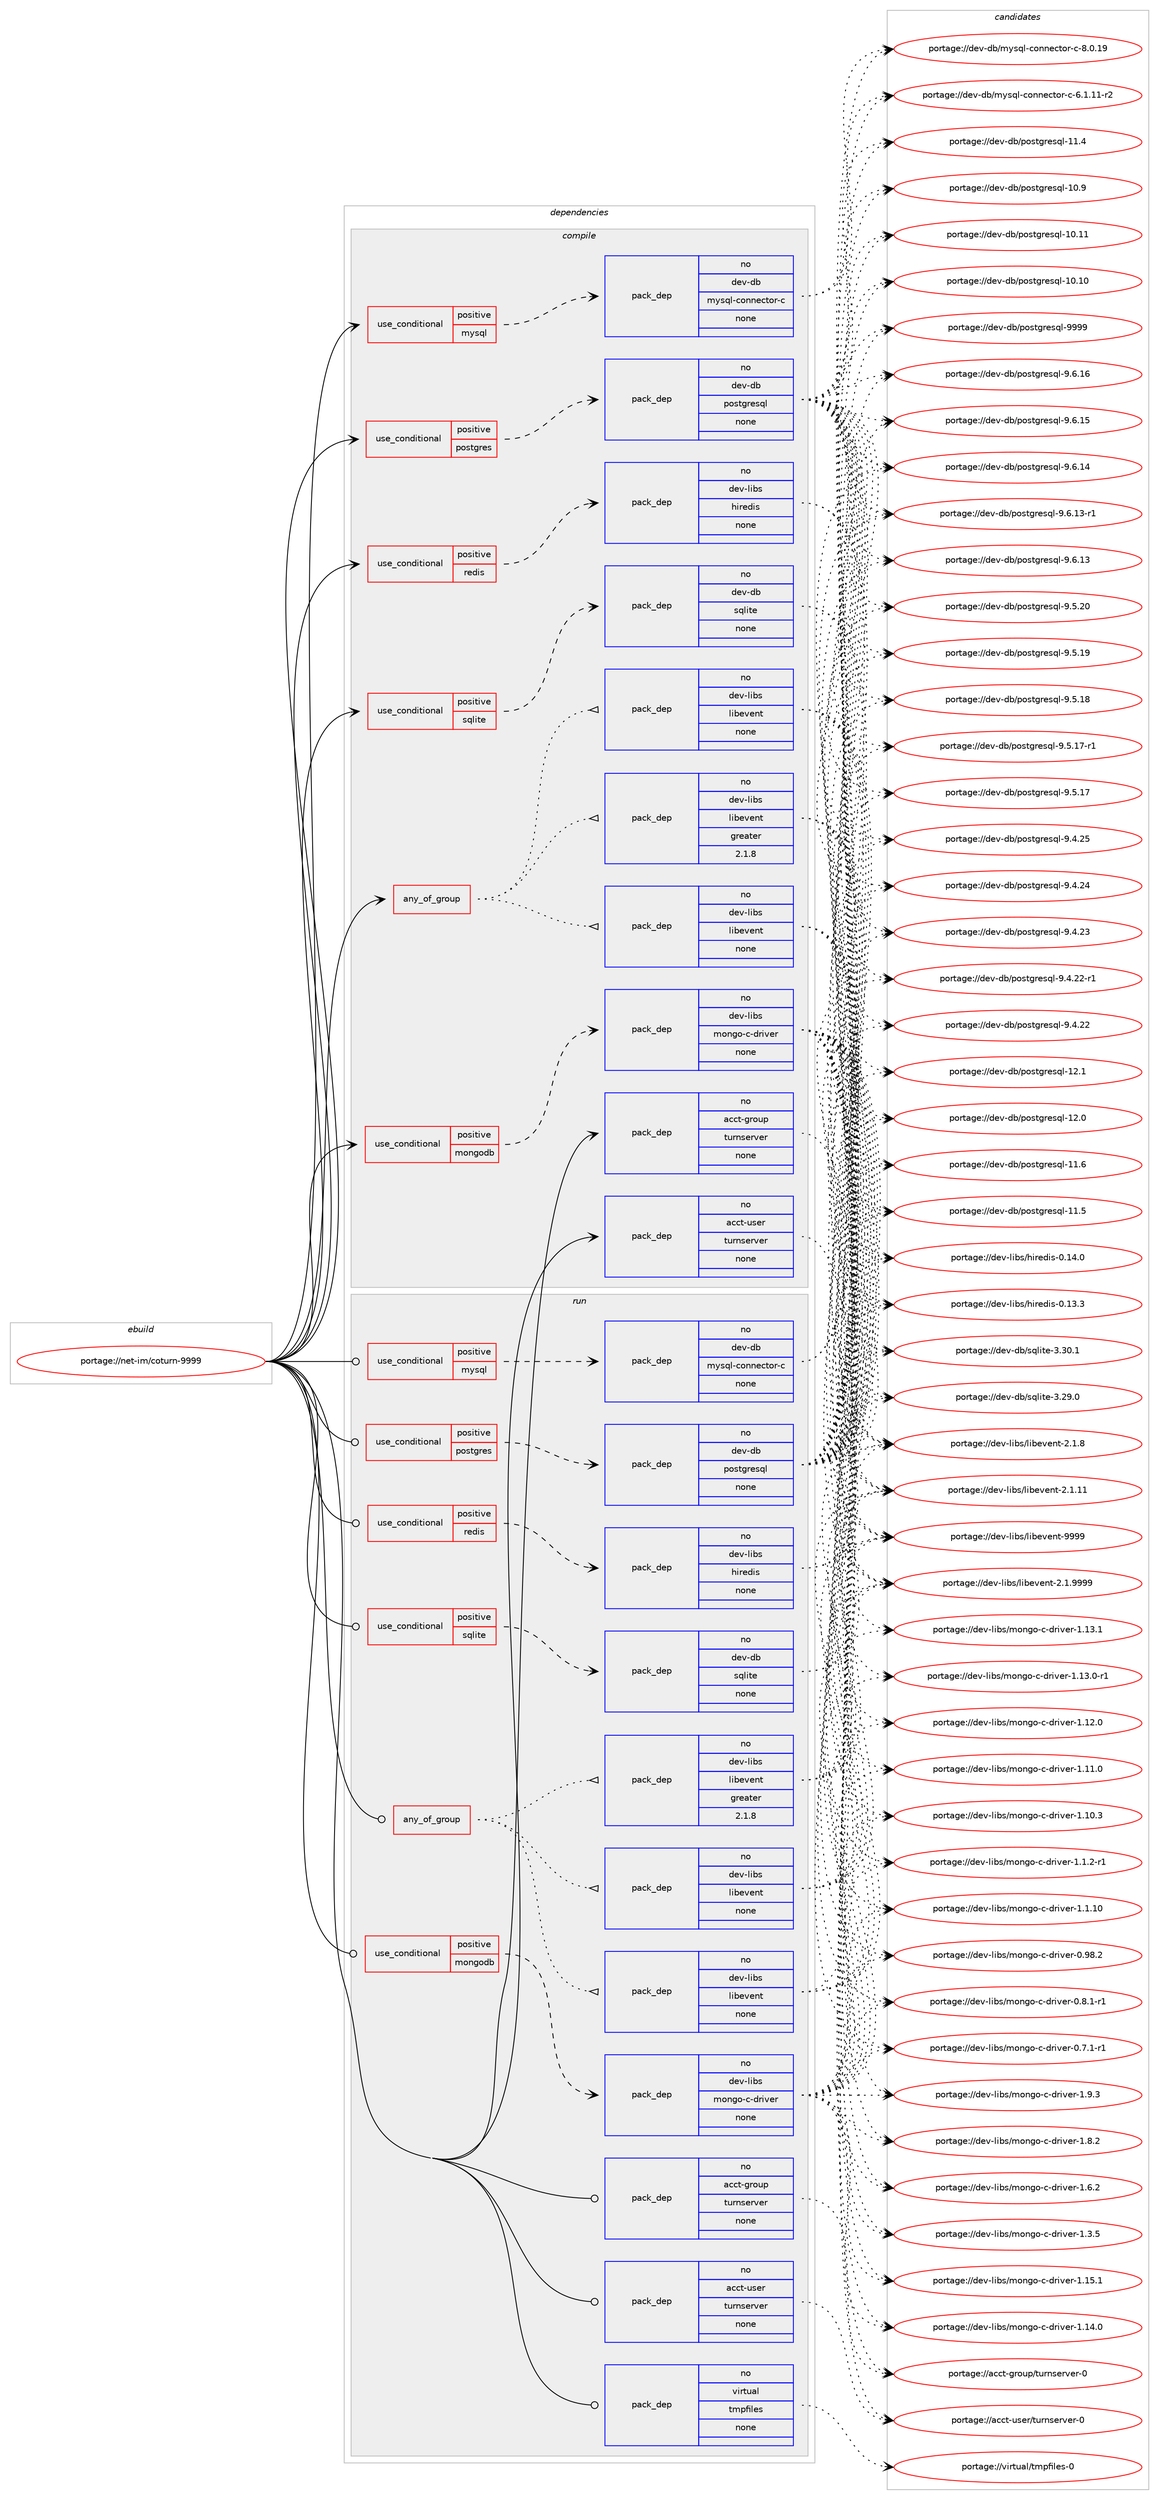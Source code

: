 digraph prolog {

# *************
# Graph options
# *************

newrank=true;
concentrate=true;
compound=true;
graph [rankdir=LR,fontname=Helvetica,fontsize=10,ranksep=1.5];#, ranksep=2.5, nodesep=0.2];
edge  [arrowhead=vee];
node  [fontname=Helvetica,fontsize=10];

# **********
# The ebuild
# **********

subgraph cluster_leftcol {
color=gray;
rank=same;
label=<<i>ebuild</i>>;
id [label="portage://net-im/coturn-9999", color=red, width=4, href="../net-im/coturn-9999.svg"];
}

# ****************
# The dependencies
# ****************

subgraph cluster_midcol {
color=gray;
label=<<i>dependencies</i>>;
subgraph cluster_compile {
fillcolor="#eeeeee";
style=filled;
label=<<i>compile</i>>;
subgraph any2203 {
dependency141424 [label=<<TABLE BORDER="0" CELLBORDER="1" CELLSPACING="0" CELLPADDING="4"><TR><TD CELLPADDING="10">any_of_group</TD></TR></TABLE>>, shape=none, color=red];subgraph pack108374 {
dependency141425 [label=<<TABLE BORDER="0" CELLBORDER="1" CELLSPACING="0" CELLPADDING="4" WIDTH="220"><TR><TD ROWSPAN="6" CELLPADDING="30">pack_dep</TD></TR><TR><TD WIDTH="110">no</TD></TR><TR><TD>dev-libs</TD></TR><TR><TD>libevent</TD></TR><TR><TD>none</TD></TR><TR><TD></TD></TR></TABLE>>, shape=none, color=blue];
}
dependency141424:e -> dependency141425:w [weight=20,style="dotted",arrowhead="oinv"];
subgraph pack108375 {
dependency141426 [label=<<TABLE BORDER="0" CELLBORDER="1" CELLSPACING="0" CELLPADDING="4" WIDTH="220"><TR><TD ROWSPAN="6" CELLPADDING="30">pack_dep</TD></TR><TR><TD WIDTH="110">no</TD></TR><TR><TD>dev-libs</TD></TR><TR><TD>libevent</TD></TR><TR><TD>none</TD></TR><TR><TD></TD></TR></TABLE>>, shape=none, color=blue];
}
dependency141424:e -> dependency141426:w [weight=20,style="dotted",arrowhead="oinv"];
subgraph pack108376 {
dependency141427 [label=<<TABLE BORDER="0" CELLBORDER="1" CELLSPACING="0" CELLPADDING="4" WIDTH="220"><TR><TD ROWSPAN="6" CELLPADDING="30">pack_dep</TD></TR><TR><TD WIDTH="110">no</TD></TR><TR><TD>dev-libs</TD></TR><TR><TD>libevent</TD></TR><TR><TD>greater</TD></TR><TR><TD>2.1.8</TD></TR></TABLE>>, shape=none, color=blue];
}
dependency141424:e -> dependency141427:w [weight=20,style="dotted",arrowhead="oinv"];
}
id:e -> dependency141424:w [weight=20,style="solid",arrowhead="vee"];
subgraph cond30695 {
dependency141428 [label=<<TABLE BORDER="0" CELLBORDER="1" CELLSPACING="0" CELLPADDING="4"><TR><TD ROWSPAN="3" CELLPADDING="10">use_conditional</TD></TR><TR><TD>positive</TD></TR><TR><TD>mongodb</TD></TR></TABLE>>, shape=none, color=red];
subgraph pack108377 {
dependency141429 [label=<<TABLE BORDER="0" CELLBORDER="1" CELLSPACING="0" CELLPADDING="4" WIDTH="220"><TR><TD ROWSPAN="6" CELLPADDING="30">pack_dep</TD></TR><TR><TD WIDTH="110">no</TD></TR><TR><TD>dev-libs</TD></TR><TR><TD>mongo-c-driver</TD></TR><TR><TD>none</TD></TR><TR><TD></TD></TR></TABLE>>, shape=none, color=blue];
}
dependency141428:e -> dependency141429:w [weight=20,style="dashed",arrowhead="vee"];
}
id:e -> dependency141428:w [weight=20,style="solid",arrowhead="vee"];
subgraph cond30696 {
dependency141430 [label=<<TABLE BORDER="0" CELLBORDER="1" CELLSPACING="0" CELLPADDING="4"><TR><TD ROWSPAN="3" CELLPADDING="10">use_conditional</TD></TR><TR><TD>positive</TD></TR><TR><TD>mysql</TD></TR></TABLE>>, shape=none, color=red];
subgraph pack108378 {
dependency141431 [label=<<TABLE BORDER="0" CELLBORDER="1" CELLSPACING="0" CELLPADDING="4" WIDTH="220"><TR><TD ROWSPAN="6" CELLPADDING="30">pack_dep</TD></TR><TR><TD WIDTH="110">no</TD></TR><TR><TD>dev-db</TD></TR><TR><TD>mysql-connector-c</TD></TR><TR><TD>none</TD></TR><TR><TD></TD></TR></TABLE>>, shape=none, color=blue];
}
dependency141430:e -> dependency141431:w [weight=20,style="dashed",arrowhead="vee"];
}
id:e -> dependency141430:w [weight=20,style="solid",arrowhead="vee"];
subgraph cond30697 {
dependency141432 [label=<<TABLE BORDER="0" CELLBORDER="1" CELLSPACING="0" CELLPADDING="4"><TR><TD ROWSPAN="3" CELLPADDING="10">use_conditional</TD></TR><TR><TD>positive</TD></TR><TR><TD>postgres</TD></TR></TABLE>>, shape=none, color=red];
subgraph pack108379 {
dependency141433 [label=<<TABLE BORDER="0" CELLBORDER="1" CELLSPACING="0" CELLPADDING="4" WIDTH="220"><TR><TD ROWSPAN="6" CELLPADDING="30">pack_dep</TD></TR><TR><TD WIDTH="110">no</TD></TR><TR><TD>dev-db</TD></TR><TR><TD>postgresql</TD></TR><TR><TD>none</TD></TR><TR><TD></TD></TR></TABLE>>, shape=none, color=blue];
}
dependency141432:e -> dependency141433:w [weight=20,style="dashed",arrowhead="vee"];
}
id:e -> dependency141432:w [weight=20,style="solid",arrowhead="vee"];
subgraph cond30698 {
dependency141434 [label=<<TABLE BORDER="0" CELLBORDER="1" CELLSPACING="0" CELLPADDING="4"><TR><TD ROWSPAN="3" CELLPADDING="10">use_conditional</TD></TR><TR><TD>positive</TD></TR><TR><TD>redis</TD></TR></TABLE>>, shape=none, color=red];
subgraph pack108380 {
dependency141435 [label=<<TABLE BORDER="0" CELLBORDER="1" CELLSPACING="0" CELLPADDING="4" WIDTH="220"><TR><TD ROWSPAN="6" CELLPADDING="30">pack_dep</TD></TR><TR><TD WIDTH="110">no</TD></TR><TR><TD>dev-libs</TD></TR><TR><TD>hiredis</TD></TR><TR><TD>none</TD></TR><TR><TD></TD></TR></TABLE>>, shape=none, color=blue];
}
dependency141434:e -> dependency141435:w [weight=20,style="dashed",arrowhead="vee"];
}
id:e -> dependency141434:w [weight=20,style="solid",arrowhead="vee"];
subgraph cond30699 {
dependency141436 [label=<<TABLE BORDER="0" CELLBORDER="1" CELLSPACING="0" CELLPADDING="4"><TR><TD ROWSPAN="3" CELLPADDING="10">use_conditional</TD></TR><TR><TD>positive</TD></TR><TR><TD>sqlite</TD></TR></TABLE>>, shape=none, color=red];
subgraph pack108381 {
dependency141437 [label=<<TABLE BORDER="0" CELLBORDER="1" CELLSPACING="0" CELLPADDING="4" WIDTH="220"><TR><TD ROWSPAN="6" CELLPADDING="30">pack_dep</TD></TR><TR><TD WIDTH="110">no</TD></TR><TR><TD>dev-db</TD></TR><TR><TD>sqlite</TD></TR><TR><TD>none</TD></TR><TR><TD></TD></TR></TABLE>>, shape=none, color=blue];
}
dependency141436:e -> dependency141437:w [weight=20,style="dashed",arrowhead="vee"];
}
id:e -> dependency141436:w [weight=20,style="solid",arrowhead="vee"];
subgraph pack108382 {
dependency141438 [label=<<TABLE BORDER="0" CELLBORDER="1" CELLSPACING="0" CELLPADDING="4" WIDTH="220"><TR><TD ROWSPAN="6" CELLPADDING="30">pack_dep</TD></TR><TR><TD WIDTH="110">no</TD></TR><TR><TD>acct-group</TD></TR><TR><TD>turnserver</TD></TR><TR><TD>none</TD></TR><TR><TD></TD></TR></TABLE>>, shape=none, color=blue];
}
id:e -> dependency141438:w [weight=20,style="solid",arrowhead="vee"];
subgraph pack108383 {
dependency141439 [label=<<TABLE BORDER="0" CELLBORDER="1" CELLSPACING="0" CELLPADDING="4" WIDTH="220"><TR><TD ROWSPAN="6" CELLPADDING="30">pack_dep</TD></TR><TR><TD WIDTH="110">no</TD></TR><TR><TD>acct-user</TD></TR><TR><TD>turnserver</TD></TR><TR><TD>none</TD></TR><TR><TD></TD></TR></TABLE>>, shape=none, color=blue];
}
id:e -> dependency141439:w [weight=20,style="solid",arrowhead="vee"];
}
subgraph cluster_compileandrun {
fillcolor="#eeeeee";
style=filled;
label=<<i>compile and run</i>>;
}
subgraph cluster_run {
fillcolor="#eeeeee";
style=filled;
label=<<i>run</i>>;
subgraph any2204 {
dependency141440 [label=<<TABLE BORDER="0" CELLBORDER="1" CELLSPACING="0" CELLPADDING="4"><TR><TD CELLPADDING="10">any_of_group</TD></TR></TABLE>>, shape=none, color=red];subgraph pack108384 {
dependency141441 [label=<<TABLE BORDER="0" CELLBORDER="1" CELLSPACING="0" CELLPADDING="4" WIDTH="220"><TR><TD ROWSPAN="6" CELLPADDING="30">pack_dep</TD></TR><TR><TD WIDTH="110">no</TD></TR><TR><TD>dev-libs</TD></TR><TR><TD>libevent</TD></TR><TR><TD>none</TD></TR><TR><TD></TD></TR></TABLE>>, shape=none, color=blue];
}
dependency141440:e -> dependency141441:w [weight=20,style="dotted",arrowhead="oinv"];
subgraph pack108385 {
dependency141442 [label=<<TABLE BORDER="0" CELLBORDER="1" CELLSPACING="0" CELLPADDING="4" WIDTH="220"><TR><TD ROWSPAN="6" CELLPADDING="30">pack_dep</TD></TR><TR><TD WIDTH="110">no</TD></TR><TR><TD>dev-libs</TD></TR><TR><TD>libevent</TD></TR><TR><TD>none</TD></TR><TR><TD></TD></TR></TABLE>>, shape=none, color=blue];
}
dependency141440:e -> dependency141442:w [weight=20,style="dotted",arrowhead="oinv"];
subgraph pack108386 {
dependency141443 [label=<<TABLE BORDER="0" CELLBORDER="1" CELLSPACING="0" CELLPADDING="4" WIDTH="220"><TR><TD ROWSPAN="6" CELLPADDING="30">pack_dep</TD></TR><TR><TD WIDTH="110">no</TD></TR><TR><TD>dev-libs</TD></TR><TR><TD>libevent</TD></TR><TR><TD>greater</TD></TR><TR><TD>2.1.8</TD></TR></TABLE>>, shape=none, color=blue];
}
dependency141440:e -> dependency141443:w [weight=20,style="dotted",arrowhead="oinv"];
}
id:e -> dependency141440:w [weight=20,style="solid",arrowhead="odot"];
subgraph cond30700 {
dependency141444 [label=<<TABLE BORDER="0" CELLBORDER="1" CELLSPACING="0" CELLPADDING="4"><TR><TD ROWSPAN="3" CELLPADDING="10">use_conditional</TD></TR><TR><TD>positive</TD></TR><TR><TD>mongodb</TD></TR></TABLE>>, shape=none, color=red];
subgraph pack108387 {
dependency141445 [label=<<TABLE BORDER="0" CELLBORDER="1" CELLSPACING="0" CELLPADDING="4" WIDTH="220"><TR><TD ROWSPAN="6" CELLPADDING="30">pack_dep</TD></TR><TR><TD WIDTH="110">no</TD></TR><TR><TD>dev-libs</TD></TR><TR><TD>mongo-c-driver</TD></TR><TR><TD>none</TD></TR><TR><TD></TD></TR></TABLE>>, shape=none, color=blue];
}
dependency141444:e -> dependency141445:w [weight=20,style="dashed",arrowhead="vee"];
}
id:e -> dependency141444:w [weight=20,style="solid",arrowhead="odot"];
subgraph cond30701 {
dependency141446 [label=<<TABLE BORDER="0" CELLBORDER="1" CELLSPACING="0" CELLPADDING="4"><TR><TD ROWSPAN="3" CELLPADDING="10">use_conditional</TD></TR><TR><TD>positive</TD></TR><TR><TD>mysql</TD></TR></TABLE>>, shape=none, color=red];
subgraph pack108388 {
dependency141447 [label=<<TABLE BORDER="0" CELLBORDER="1" CELLSPACING="0" CELLPADDING="4" WIDTH="220"><TR><TD ROWSPAN="6" CELLPADDING="30">pack_dep</TD></TR><TR><TD WIDTH="110">no</TD></TR><TR><TD>dev-db</TD></TR><TR><TD>mysql-connector-c</TD></TR><TR><TD>none</TD></TR><TR><TD></TD></TR></TABLE>>, shape=none, color=blue];
}
dependency141446:e -> dependency141447:w [weight=20,style="dashed",arrowhead="vee"];
}
id:e -> dependency141446:w [weight=20,style="solid",arrowhead="odot"];
subgraph cond30702 {
dependency141448 [label=<<TABLE BORDER="0" CELLBORDER="1" CELLSPACING="0" CELLPADDING="4"><TR><TD ROWSPAN="3" CELLPADDING="10">use_conditional</TD></TR><TR><TD>positive</TD></TR><TR><TD>postgres</TD></TR></TABLE>>, shape=none, color=red];
subgraph pack108389 {
dependency141449 [label=<<TABLE BORDER="0" CELLBORDER="1" CELLSPACING="0" CELLPADDING="4" WIDTH="220"><TR><TD ROWSPAN="6" CELLPADDING="30">pack_dep</TD></TR><TR><TD WIDTH="110">no</TD></TR><TR><TD>dev-db</TD></TR><TR><TD>postgresql</TD></TR><TR><TD>none</TD></TR><TR><TD></TD></TR></TABLE>>, shape=none, color=blue];
}
dependency141448:e -> dependency141449:w [weight=20,style="dashed",arrowhead="vee"];
}
id:e -> dependency141448:w [weight=20,style="solid",arrowhead="odot"];
subgraph cond30703 {
dependency141450 [label=<<TABLE BORDER="0" CELLBORDER="1" CELLSPACING="0" CELLPADDING="4"><TR><TD ROWSPAN="3" CELLPADDING="10">use_conditional</TD></TR><TR><TD>positive</TD></TR><TR><TD>redis</TD></TR></TABLE>>, shape=none, color=red];
subgraph pack108390 {
dependency141451 [label=<<TABLE BORDER="0" CELLBORDER="1" CELLSPACING="0" CELLPADDING="4" WIDTH="220"><TR><TD ROWSPAN="6" CELLPADDING="30">pack_dep</TD></TR><TR><TD WIDTH="110">no</TD></TR><TR><TD>dev-libs</TD></TR><TR><TD>hiredis</TD></TR><TR><TD>none</TD></TR><TR><TD></TD></TR></TABLE>>, shape=none, color=blue];
}
dependency141450:e -> dependency141451:w [weight=20,style="dashed",arrowhead="vee"];
}
id:e -> dependency141450:w [weight=20,style="solid",arrowhead="odot"];
subgraph cond30704 {
dependency141452 [label=<<TABLE BORDER="0" CELLBORDER="1" CELLSPACING="0" CELLPADDING="4"><TR><TD ROWSPAN="3" CELLPADDING="10">use_conditional</TD></TR><TR><TD>positive</TD></TR><TR><TD>sqlite</TD></TR></TABLE>>, shape=none, color=red];
subgraph pack108391 {
dependency141453 [label=<<TABLE BORDER="0" CELLBORDER="1" CELLSPACING="0" CELLPADDING="4" WIDTH="220"><TR><TD ROWSPAN="6" CELLPADDING="30">pack_dep</TD></TR><TR><TD WIDTH="110">no</TD></TR><TR><TD>dev-db</TD></TR><TR><TD>sqlite</TD></TR><TR><TD>none</TD></TR><TR><TD></TD></TR></TABLE>>, shape=none, color=blue];
}
dependency141452:e -> dependency141453:w [weight=20,style="dashed",arrowhead="vee"];
}
id:e -> dependency141452:w [weight=20,style="solid",arrowhead="odot"];
subgraph pack108392 {
dependency141454 [label=<<TABLE BORDER="0" CELLBORDER="1" CELLSPACING="0" CELLPADDING="4" WIDTH="220"><TR><TD ROWSPAN="6" CELLPADDING="30">pack_dep</TD></TR><TR><TD WIDTH="110">no</TD></TR><TR><TD>acct-group</TD></TR><TR><TD>turnserver</TD></TR><TR><TD>none</TD></TR><TR><TD></TD></TR></TABLE>>, shape=none, color=blue];
}
id:e -> dependency141454:w [weight=20,style="solid",arrowhead="odot"];
subgraph pack108393 {
dependency141455 [label=<<TABLE BORDER="0" CELLBORDER="1" CELLSPACING="0" CELLPADDING="4" WIDTH="220"><TR><TD ROWSPAN="6" CELLPADDING="30">pack_dep</TD></TR><TR><TD WIDTH="110">no</TD></TR><TR><TD>acct-user</TD></TR><TR><TD>turnserver</TD></TR><TR><TD>none</TD></TR><TR><TD></TD></TR></TABLE>>, shape=none, color=blue];
}
id:e -> dependency141455:w [weight=20,style="solid",arrowhead="odot"];
subgraph pack108394 {
dependency141456 [label=<<TABLE BORDER="0" CELLBORDER="1" CELLSPACING="0" CELLPADDING="4" WIDTH="220"><TR><TD ROWSPAN="6" CELLPADDING="30">pack_dep</TD></TR><TR><TD WIDTH="110">no</TD></TR><TR><TD>virtual</TD></TR><TR><TD>tmpfiles</TD></TR><TR><TD>none</TD></TR><TR><TD></TD></TR></TABLE>>, shape=none, color=blue];
}
id:e -> dependency141456:w [weight=20,style="solid",arrowhead="odot"];
}
}

# **************
# The candidates
# **************

subgraph cluster_choices {
rank=same;
color=gray;
label=<<i>candidates</i>>;

subgraph choice108374 {
color=black;
nodesep=1;
choice100101118451081059811547108105981011181011101164557575757 [label="portage://dev-libs/libevent-9999", color=red, width=4,href="../dev-libs/libevent-9999.svg"];
choice10010111845108105981154710810598101118101110116455046494657575757 [label="portage://dev-libs/libevent-2.1.9999", color=red, width=4,href="../dev-libs/libevent-2.1.9999.svg"];
choice10010111845108105981154710810598101118101110116455046494656 [label="portage://dev-libs/libevent-2.1.8", color=red, width=4,href="../dev-libs/libevent-2.1.8.svg"];
choice1001011184510810598115471081059810111810111011645504649464949 [label="portage://dev-libs/libevent-2.1.11", color=red, width=4,href="../dev-libs/libevent-2.1.11.svg"];
dependency141425:e -> choice100101118451081059811547108105981011181011101164557575757:w [style=dotted,weight="100"];
dependency141425:e -> choice10010111845108105981154710810598101118101110116455046494657575757:w [style=dotted,weight="100"];
dependency141425:e -> choice10010111845108105981154710810598101118101110116455046494656:w [style=dotted,weight="100"];
dependency141425:e -> choice1001011184510810598115471081059810111810111011645504649464949:w [style=dotted,weight="100"];
}
subgraph choice108375 {
color=black;
nodesep=1;
choice100101118451081059811547108105981011181011101164557575757 [label="portage://dev-libs/libevent-9999", color=red, width=4,href="../dev-libs/libevent-9999.svg"];
choice10010111845108105981154710810598101118101110116455046494657575757 [label="portage://dev-libs/libevent-2.1.9999", color=red, width=4,href="../dev-libs/libevent-2.1.9999.svg"];
choice10010111845108105981154710810598101118101110116455046494656 [label="portage://dev-libs/libevent-2.1.8", color=red, width=4,href="../dev-libs/libevent-2.1.8.svg"];
choice1001011184510810598115471081059810111810111011645504649464949 [label="portage://dev-libs/libevent-2.1.11", color=red, width=4,href="../dev-libs/libevent-2.1.11.svg"];
dependency141426:e -> choice100101118451081059811547108105981011181011101164557575757:w [style=dotted,weight="100"];
dependency141426:e -> choice10010111845108105981154710810598101118101110116455046494657575757:w [style=dotted,weight="100"];
dependency141426:e -> choice10010111845108105981154710810598101118101110116455046494656:w [style=dotted,weight="100"];
dependency141426:e -> choice1001011184510810598115471081059810111810111011645504649464949:w [style=dotted,weight="100"];
}
subgraph choice108376 {
color=black;
nodesep=1;
choice100101118451081059811547108105981011181011101164557575757 [label="portage://dev-libs/libevent-9999", color=red, width=4,href="../dev-libs/libevent-9999.svg"];
choice10010111845108105981154710810598101118101110116455046494657575757 [label="portage://dev-libs/libevent-2.1.9999", color=red, width=4,href="../dev-libs/libevent-2.1.9999.svg"];
choice10010111845108105981154710810598101118101110116455046494656 [label="portage://dev-libs/libevent-2.1.8", color=red, width=4,href="../dev-libs/libevent-2.1.8.svg"];
choice1001011184510810598115471081059810111810111011645504649464949 [label="portage://dev-libs/libevent-2.1.11", color=red, width=4,href="../dev-libs/libevent-2.1.11.svg"];
dependency141427:e -> choice100101118451081059811547108105981011181011101164557575757:w [style=dotted,weight="100"];
dependency141427:e -> choice10010111845108105981154710810598101118101110116455046494657575757:w [style=dotted,weight="100"];
dependency141427:e -> choice10010111845108105981154710810598101118101110116455046494656:w [style=dotted,weight="100"];
dependency141427:e -> choice1001011184510810598115471081059810111810111011645504649464949:w [style=dotted,weight="100"];
}
subgraph choice108377 {
color=black;
nodesep=1;
choice100101118451081059811547109111110103111459945100114105118101114454946574651 [label="portage://dev-libs/mongo-c-driver-1.9.3", color=red, width=4,href="../dev-libs/mongo-c-driver-1.9.3.svg"];
choice100101118451081059811547109111110103111459945100114105118101114454946564650 [label="portage://dev-libs/mongo-c-driver-1.8.2", color=red, width=4,href="../dev-libs/mongo-c-driver-1.8.2.svg"];
choice100101118451081059811547109111110103111459945100114105118101114454946544650 [label="portage://dev-libs/mongo-c-driver-1.6.2", color=red, width=4,href="../dev-libs/mongo-c-driver-1.6.2.svg"];
choice100101118451081059811547109111110103111459945100114105118101114454946514653 [label="portage://dev-libs/mongo-c-driver-1.3.5", color=red, width=4,href="../dev-libs/mongo-c-driver-1.3.5.svg"];
choice10010111845108105981154710911111010311145994510011410511810111445494649534649 [label="portage://dev-libs/mongo-c-driver-1.15.1", color=red, width=4,href="../dev-libs/mongo-c-driver-1.15.1.svg"];
choice10010111845108105981154710911111010311145994510011410511810111445494649524648 [label="portage://dev-libs/mongo-c-driver-1.14.0", color=red, width=4,href="../dev-libs/mongo-c-driver-1.14.0.svg"];
choice10010111845108105981154710911111010311145994510011410511810111445494649514649 [label="portage://dev-libs/mongo-c-driver-1.13.1", color=red, width=4,href="../dev-libs/mongo-c-driver-1.13.1.svg"];
choice100101118451081059811547109111110103111459945100114105118101114454946495146484511449 [label="portage://dev-libs/mongo-c-driver-1.13.0-r1", color=red, width=4,href="../dev-libs/mongo-c-driver-1.13.0-r1.svg"];
choice10010111845108105981154710911111010311145994510011410511810111445494649504648 [label="portage://dev-libs/mongo-c-driver-1.12.0", color=red, width=4,href="../dev-libs/mongo-c-driver-1.12.0.svg"];
choice10010111845108105981154710911111010311145994510011410511810111445494649494648 [label="portage://dev-libs/mongo-c-driver-1.11.0", color=red, width=4,href="../dev-libs/mongo-c-driver-1.11.0.svg"];
choice10010111845108105981154710911111010311145994510011410511810111445494649484651 [label="portage://dev-libs/mongo-c-driver-1.10.3", color=red, width=4,href="../dev-libs/mongo-c-driver-1.10.3.svg"];
choice1001011184510810598115471091111101031114599451001141051181011144549464946504511449 [label="portage://dev-libs/mongo-c-driver-1.1.2-r1", color=red, width=4,href="../dev-libs/mongo-c-driver-1.1.2-r1.svg"];
choice10010111845108105981154710911111010311145994510011410511810111445494649464948 [label="portage://dev-libs/mongo-c-driver-1.1.10", color=red, width=4,href="../dev-libs/mongo-c-driver-1.1.10.svg"];
choice10010111845108105981154710911111010311145994510011410511810111445484657564650 [label="portage://dev-libs/mongo-c-driver-0.98.2", color=red, width=4,href="../dev-libs/mongo-c-driver-0.98.2.svg"];
choice1001011184510810598115471091111101031114599451001141051181011144548465646494511449 [label="portage://dev-libs/mongo-c-driver-0.8.1-r1", color=red, width=4,href="../dev-libs/mongo-c-driver-0.8.1-r1.svg"];
choice1001011184510810598115471091111101031114599451001141051181011144548465546494511449 [label="portage://dev-libs/mongo-c-driver-0.7.1-r1", color=red, width=4,href="../dev-libs/mongo-c-driver-0.7.1-r1.svg"];
dependency141429:e -> choice100101118451081059811547109111110103111459945100114105118101114454946574651:w [style=dotted,weight="100"];
dependency141429:e -> choice100101118451081059811547109111110103111459945100114105118101114454946564650:w [style=dotted,weight="100"];
dependency141429:e -> choice100101118451081059811547109111110103111459945100114105118101114454946544650:w [style=dotted,weight="100"];
dependency141429:e -> choice100101118451081059811547109111110103111459945100114105118101114454946514653:w [style=dotted,weight="100"];
dependency141429:e -> choice10010111845108105981154710911111010311145994510011410511810111445494649534649:w [style=dotted,weight="100"];
dependency141429:e -> choice10010111845108105981154710911111010311145994510011410511810111445494649524648:w [style=dotted,weight="100"];
dependency141429:e -> choice10010111845108105981154710911111010311145994510011410511810111445494649514649:w [style=dotted,weight="100"];
dependency141429:e -> choice100101118451081059811547109111110103111459945100114105118101114454946495146484511449:w [style=dotted,weight="100"];
dependency141429:e -> choice10010111845108105981154710911111010311145994510011410511810111445494649504648:w [style=dotted,weight="100"];
dependency141429:e -> choice10010111845108105981154710911111010311145994510011410511810111445494649494648:w [style=dotted,weight="100"];
dependency141429:e -> choice10010111845108105981154710911111010311145994510011410511810111445494649484651:w [style=dotted,weight="100"];
dependency141429:e -> choice1001011184510810598115471091111101031114599451001141051181011144549464946504511449:w [style=dotted,weight="100"];
dependency141429:e -> choice10010111845108105981154710911111010311145994510011410511810111445494649464948:w [style=dotted,weight="100"];
dependency141429:e -> choice10010111845108105981154710911111010311145994510011410511810111445484657564650:w [style=dotted,weight="100"];
dependency141429:e -> choice1001011184510810598115471091111101031114599451001141051181011144548465646494511449:w [style=dotted,weight="100"];
dependency141429:e -> choice1001011184510810598115471091111101031114599451001141051181011144548465546494511449:w [style=dotted,weight="100"];
}
subgraph choice108378 {
color=black;
nodesep=1;
choice100101118451009847109121115113108459911111011010199116111114459945564648464957 [label="portage://dev-db/mysql-connector-c-8.0.19", color=red, width=4,href="../dev-db/mysql-connector-c-8.0.19.svg"];
choice1001011184510098471091211151131084599111110110101991161111144599455446494649494511450 [label="portage://dev-db/mysql-connector-c-6.1.11-r2", color=red, width=4,href="../dev-db/mysql-connector-c-6.1.11-r2.svg"];
dependency141431:e -> choice100101118451009847109121115113108459911111011010199116111114459945564648464957:w [style=dotted,weight="100"];
dependency141431:e -> choice1001011184510098471091211151131084599111110110101991161111144599455446494649494511450:w [style=dotted,weight="100"];
}
subgraph choice108379 {
color=black;
nodesep=1;
choice1001011184510098471121111151161031141011151131084557575757 [label="portage://dev-db/postgresql-9999", color=red, width=4,href="../dev-db/postgresql-9999.svg"];
choice10010111845100984711211111511610311410111511310845574654464954 [label="portage://dev-db/postgresql-9.6.16", color=red, width=4,href="../dev-db/postgresql-9.6.16.svg"];
choice10010111845100984711211111511610311410111511310845574654464953 [label="portage://dev-db/postgresql-9.6.15", color=red, width=4,href="../dev-db/postgresql-9.6.15.svg"];
choice10010111845100984711211111511610311410111511310845574654464952 [label="portage://dev-db/postgresql-9.6.14", color=red, width=4,href="../dev-db/postgresql-9.6.14.svg"];
choice100101118451009847112111115116103114101115113108455746544649514511449 [label="portage://dev-db/postgresql-9.6.13-r1", color=red, width=4,href="../dev-db/postgresql-9.6.13-r1.svg"];
choice10010111845100984711211111511610311410111511310845574654464951 [label="portage://dev-db/postgresql-9.6.13", color=red, width=4,href="../dev-db/postgresql-9.6.13.svg"];
choice10010111845100984711211111511610311410111511310845574653465048 [label="portage://dev-db/postgresql-9.5.20", color=red, width=4,href="../dev-db/postgresql-9.5.20.svg"];
choice10010111845100984711211111511610311410111511310845574653464957 [label="portage://dev-db/postgresql-9.5.19", color=red, width=4,href="../dev-db/postgresql-9.5.19.svg"];
choice10010111845100984711211111511610311410111511310845574653464956 [label="portage://dev-db/postgresql-9.5.18", color=red, width=4,href="../dev-db/postgresql-9.5.18.svg"];
choice100101118451009847112111115116103114101115113108455746534649554511449 [label="portage://dev-db/postgresql-9.5.17-r1", color=red, width=4,href="../dev-db/postgresql-9.5.17-r1.svg"];
choice10010111845100984711211111511610311410111511310845574653464955 [label="portage://dev-db/postgresql-9.5.17", color=red, width=4,href="../dev-db/postgresql-9.5.17.svg"];
choice10010111845100984711211111511610311410111511310845574652465053 [label="portage://dev-db/postgresql-9.4.25", color=red, width=4,href="../dev-db/postgresql-9.4.25.svg"];
choice10010111845100984711211111511610311410111511310845574652465052 [label="portage://dev-db/postgresql-9.4.24", color=red, width=4,href="../dev-db/postgresql-9.4.24.svg"];
choice10010111845100984711211111511610311410111511310845574652465051 [label="portage://dev-db/postgresql-9.4.23", color=red, width=4,href="../dev-db/postgresql-9.4.23.svg"];
choice100101118451009847112111115116103114101115113108455746524650504511449 [label="portage://dev-db/postgresql-9.4.22-r1", color=red, width=4,href="../dev-db/postgresql-9.4.22-r1.svg"];
choice10010111845100984711211111511610311410111511310845574652465050 [label="portage://dev-db/postgresql-9.4.22", color=red, width=4,href="../dev-db/postgresql-9.4.22.svg"];
choice1001011184510098471121111151161031141011151131084549504649 [label="portage://dev-db/postgresql-12.1", color=red, width=4,href="../dev-db/postgresql-12.1.svg"];
choice1001011184510098471121111151161031141011151131084549504648 [label="portage://dev-db/postgresql-12.0", color=red, width=4,href="../dev-db/postgresql-12.0.svg"];
choice1001011184510098471121111151161031141011151131084549494654 [label="portage://dev-db/postgresql-11.6", color=red, width=4,href="../dev-db/postgresql-11.6.svg"];
choice1001011184510098471121111151161031141011151131084549494653 [label="portage://dev-db/postgresql-11.5", color=red, width=4,href="../dev-db/postgresql-11.5.svg"];
choice1001011184510098471121111151161031141011151131084549494652 [label="portage://dev-db/postgresql-11.4", color=red, width=4,href="../dev-db/postgresql-11.4.svg"];
choice1001011184510098471121111151161031141011151131084549484657 [label="portage://dev-db/postgresql-10.9", color=red, width=4,href="../dev-db/postgresql-10.9.svg"];
choice100101118451009847112111115116103114101115113108454948464949 [label="portage://dev-db/postgresql-10.11", color=red, width=4,href="../dev-db/postgresql-10.11.svg"];
choice100101118451009847112111115116103114101115113108454948464948 [label="portage://dev-db/postgresql-10.10", color=red, width=4,href="../dev-db/postgresql-10.10.svg"];
dependency141433:e -> choice1001011184510098471121111151161031141011151131084557575757:w [style=dotted,weight="100"];
dependency141433:e -> choice10010111845100984711211111511610311410111511310845574654464954:w [style=dotted,weight="100"];
dependency141433:e -> choice10010111845100984711211111511610311410111511310845574654464953:w [style=dotted,weight="100"];
dependency141433:e -> choice10010111845100984711211111511610311410111511310845574654464952:w [style=dotted,weight="100"];
dependency141433:e -> choice100101118451009847112111115116103114101115113108455746544649514511449:w [style=dotted,weight="100"];
dependency141433:e -> choice10010111845100984711211111511610311410111511310845574654464951:w [style=dotted,weight="100"];
dependency141433:e -> choice10010111845100984711211111511610311410111511310845574653465048:w [style=dotted,weight="100"];
dependency141433:e -> choice10010111845100984711211111511610311410111511310845574653464957:w [style=dotted,weight="100"];
dependency141433:e -> choice10010111845100984711211111511610311410111511310845574653464956:w [style=dotted,weight="100"];
dependency141433:e -> choice100101118451009847112111115116103114101115113108455746534649554511449:w [style=dotted,weight="100"];
dependency141433:e -> choice10010111845100984711211111511610311410111511310845574653464955:w [style=dotted,weight="100"];
dependency141433:e -> choice10010111845100984711211111511610311410111511310845574652465053:w [style=dotted,weight="100"];
dependency141433:e -> choice10010111845100984711211111511610311410111511310845574652465052:w [style=dotted,weight="100"];
dependency141433:e -> choice10010111845100984711211111511610311410111511310845574652465051:w [style=dotted,weight="100"];
dependency141433:e -> choice100101118451009847112111115116103114101115113108455746524650504511449:w [style=dotted,weight="100"];
dependency141433:e -> choice10010111845100984711211111511610311410111511310845574652465050:w [style=dotted,weight="100"];
dependency141433:e -> choice1001011184510098471121111151161031141011151131084549504649:w [style=dotted,weight="100"];
dependency141433:e -> choice1001011184510098471121111151161031141011151131084549504648:w [style=dotted,weight="100"];
dependency141433:e -> choice1001011184510098471121111151161031141011151131084549494654:w [style=dotted,weight="100"];
dependency141433:e -> choice1001011184510098471121111151161031141011151131084549494653:w [style=dotted,weight="100"];
dependency141433:e -> choice1001011184510098471121111151161031141011151131084549494652:w [style=dotted,weight="100"];
dependency141433:e -> choice1001011184510098471121111151161031141011151131084549484657:w [style=dotted,weight="100"];
dependency141433:e -> choice100101118451009847112111115116103114101115113108454948464949:w [style=dotted,weight="100"];
dependency141433:e -> choice100101118451009847112111115116103114101115113108454948464948:w [style=dotted,weight="100"];
}
subgraph choice108380 {
color=black;
nodesep=1;
choice10010111845108105981154710410511410110010511545484649524648 [label="portage://dev-libs/hiredis-0.14.0", color=red, width=4,href="../dev-libs/hiredis-0.14.0.svg"];
choice10010111845108105981154710410511410110010511545484649514651 [label="portage://dev-libs/hiredis-0.13.3", color=red, width=4,href="../dev-libs/hiredis-0.13.3.svg"];
dependency141435:e -> choice10010111845108105981154710410511410110010511545484649524648:w [style=dotted,weight="100"];
dependency141435:e -> choice10010111845108105981154710410511410110010511545484649514651:w [style=dotted,weight="100"];
}
subgraph choice108381 {
color=black;
nodesep=1;
choice10010111845100984711511310810511610145514651484649 [label="portage://dev-db/sqlite-3.30.1", color=red, width=4,href="../dev-db/sqlite-3.30.1.svg"];
choice10010111845100984711511310810511610145514650574648 [label="portage://dev-db/sqlite-3.29.0", color=red, width=4,href="../dev-db/sqlite-3.29.0.svg"];
dependency141437:e -> choice10010111845100984711511310810511610145514651484649:w [style=dotted,weight="100"];
dependency141437:e -> choice10010111845100984711511310810511610145514650574648:w [style=dotted,weight="100"];
}
subgraph choice108382 {
color=black;
nodesep=1;
choice97999911645103114111117112471161171141101151011141181011144548 [label="portage://acct-group/turnserver-0", color=red, width=4,href="../acct-group/turnserver-0.svg"];
dependency141438:e -> choice97999911645103114111117112471161171141101151011141181011144548:w [style=dotted,weight="100"];
}
subgraph choice108383 {
color=black;
nodesep=1;
choice97999911645117115101114471161171141101151011141181011144548 [label="portage://acct-user/turnserver-0", color=red, width=4,href="../acct-user/turnserver-0.svg"];
dependency141439:e -> choice97999911645117115101114471161171141101151011141181011144548:w [style=dotted,weight="100"];
}
subgraph choice108384 {
color=black;
nodesep=1;
choice100101118451081059811547108105981011181011101164557575757 [label="portage://dev-libs/libevent-9999", color=red, width=4,href="../dev-libs/libevent-9999.svg"];
choice10010111845108105981154710810598101118101110116455046494657575757 [label="portage://dev-libs/libevent-2.1.9999", color=red, width=4,href="../dev-libs/libevent-2.1.9999.svg"];
choice10010111845108105981154710810598101118101110116455046494656 [label="portage://dev-libs/libevent-2.1.8", color=red, width=4,href="../dev-libs/libevent-2.1.8.svg"];
choice1001011184510810598115471081059810111810111011645504649464949 [label="portage://dev-libs/libevent-2.1.11", color=red, width=4,href="../dev-libs/libevent-2.1.11.svg"];
dependency141441:e -> choice100101118451081059811547108105981011181011101164557575757:w [style=dotted,weight="100"];
dependency141441:e -> choice10010111845108105981154710810598101118101110116455046494657575757:w [style=dotted,weight="100"];
dependency141441:e -> choice10010111845108105981154710810598101118101110116455046494656:w [style=dotted,weight="100"];
dependency141441:e -> choice1001011184510810598115471081059810111810111011645504649464949:w [style=dotted,weight="100"];
}
subgraph choice108385 {
color=black;
nodesep=1;
choice100101118451081059811547108105981011181011101164557575757 [label="portage://dev-libs/libevent-9999", color=red, width=4,href="../dev-libs/libevent-9999.svg"];
choice10010111845108105981154710810598101118101110116455046494657575757 [label="portage://dev-libs/libevent-2.1.9999", color=red, width=4,href="../dev-libs/libevent-2.1.9999.svg"];
choice10010111845108105981154710810598101118101110116455046494656 [label="portage://dev-libs/libevent-2.1.8", color=red, width=4,href="../dev-libs/libevent-2.1.8.svg"];
choice1001011184510810598115471081059810111810111011645504649464949 [label="portage://dev-libs/libevent-2.1.11", color=red, width=4,href="../dev-libs/libevent-2.1.11.svg"];
dependency141442:e -> choice100101118451081059811547108105981011181011101164557575757:w [style=dotted,weight="100"];
dependency141442:e -> choice10010111845108105981154710810598101118101110116455046494657575757:w [style=dotted,weight="100"];
dependency141442:e -> choice10010111845108105981154710810598101118101110116455046494656:w [style=dotted,weight="100"];
dependency141442:e -> choice1001011184510810598115471081059810111810111011645504649464949:w [style=dotted,weight="100"];
}
subgraph choice108386 {
color=black;
nodesep=1;
choice100101118451081059811547108105981011181011101164557575757 [label="portage://dev-libs/libevent-9999", color=red, width=4,href="../dev-libs/libevent-9999.svg"];
choice10010111845108105981154710810598101118101110116455046494657575757 [label="portage://dev-libs/libevent-2.1.9999", color=red, width=4,href="../dev-libs/libevent-2.1.9999.svg"];
choice10010111845108105981154710810598101118101110116455046494656 [label="portage://dev-libs/libevent-2.1.8", color=red, width=4,href="../dev-libs/libevent-2.1.8.svg"];
choice1001011184510810598115471081059810111810111011645504649464949 [label="portage://dev-libs/libevent-2.1.11", color=red, width=4,href="../dev-libs/libevent-2.1.11.svg"];
dependency141443:e -> choice100101118451081059811547108105981011181011101164557575757:w [style=dotted,weight="100"];
dependency141443:e -> choice10010111845108105981154710810598101118101110116455046494657575757:w [style=dotted,weight="100"];
dependency141443:e -> choice10010111845108105981154710810598101118101110116455046494656:w [style=dotted,weight="100"];
dependency141443:e -> choice1001011184510810598115471081059810111810111011645504649464949:w [style=dotted,weight="100"];
}
subgraph choice108387 {
color=black;
nodesep=1;
choice100101118451081059811547109111110103111459945100114105118101114454946574651 [label="portage://dev-libs/mongo-c-driver-1.9.3", color=red, width=4,href="../dev-libs/mongo-c-driver-1.9.3.svg"];
choice100101118451081059811547109111110103111459945100114105118101114454946564650 [label="portage://dev-libs/mongo-c-driver-1.8.2", color=red, width=4,href="../dev-libs/mongo-c-driver-1.8.2.svg"];
choice100101118451081059811547109111110103111459945100114105118101114454946544650 [label="portage://dev-libs/mongo-c-driver-1.6.2", color=red, width=4,href="../dev-libs/mongo-c-driver-1.6.2.svg"];
choice100101118451081059811547109111110103111459945100114105118101114454946514653 [label="portage://dev-libs/mongo-c-driver-1.3.5", color=red, width=4,href="../dev-libs/mongo-c-driver-1.3.5.svg"];
choice10010111845108105981154710911111010311145994510011410511810111445494649534649 [label="portage://dev-libs/mongo-c-driver-1.15.1", color=red, width=4,href="../dev-libs/mongo-c-driver-1.15.1.svg"];
choice10010111845108105981154710911111010311145994510011410511810111445494649524648 [label="portage://dev-libs/mongo-c-driver-1.14.0", color=red, width=4,href="../dev-libs/mongo-c-driver-1.14.0.svg"];
choice10010111845108105981154710911111010311145994510011410511810111445494649514649 [label="portage://dev-libs/mongo-c-driver-1.13.1", color=red, width=4,href="../dev-libs/mongo-c-driver-1.13.1.svg"];
choice100101118451081059811547109111110103111459945100114105118101114454946495146484511449 [label="portage://dev-libs/mongo-c-driver-1.13.0-r1", color=red, width=4,href="../dev-libs/mongo-c-driver-1.13.0-r1.svg"];
choice10010111845108105981154710911111010311145994510011410511810111445494649504648 [label="portage://dev-libs/mongo-c-driver-1.12.0", color=red, width=4,href="../dev-libs/mongo-c-driver-1.12.0.svg"];
choice10010111845108105981154710911111010311145994510011410511810111445494649494648 [label="portage://dev-libs/mongo-c-driver-1.11.0", color=red, width=4,href="../dev-libs/mongo-c-driver-1.11.0.svg"];
choice10010111845108105981154710911111010311145994510011410511810111445494649484651 [label="portage://dev-libs/mongo-c-driver-1.10.3", color=red, width=4,href="../dev-libs/mongo-c-driver-1.10.3.svg"];
choice1001011184510810598115471091111101031114599451001141051181011144549464946504511449 [label="portage://dev-libs/mongo-c-driver-1.1.2-r1", color=red, width=4,href="../dev-libs/mongo-c-driver-1.1.2-r1.svg"];
choice10010111845108105981154710911111010311145994510011410511810111445494649464948 [label="portage://dev-libs/mongo-c-driver-1.1.10", color=red, width=4,href="../dev-libs/mongo-c-driver-1.1.10.svg"];
choice10010111845108105981154710911111010311145994510011410511810111445484657564650 [label="portage://dev-libs/mongo-c-driver-0.98.2", color=red, width=4,href="../dev-libs/mongo-c-driver-0.98.2.svg"];
choice1001011184510810598115471091111101031114599451001141051181011144548465646494511449 [label="portage://dev-libs/mongo-c-driver-0.8.1-r1", color=red, width=4,href="../dev-libs/mongo-c-driver-0.8.1-r1.svg"];
choice1001011184510810598115471091111101031114599451001141051181011144548465546494511449 [label="portage://dev-libs/mongo-c-driver-0.7.1-r1", color=red, width=4,href="../dev-libs/mongo-c-driver-0.7.1-r1.svg"];
dependency141445:e -> choice100101118451081059811547109111110103111459945100114105118101114454946574651:w [style=dotted,weight="100"];
dependency141445:e -> choice100101118451081059811547109111110103111459945100114105118101114454946564650:w [style=dotted,weight="100"];
dependency141445:e -> choice100101118451081059811547109111110103111459945100114105118101114454946544650:w [style=dotted,weight="100"];
dependency141445:e -> choice100101118451081059811547109111110103111459945100114105118101114454946514653:w [style=dotted,weight="100"];
dependency141445:e -> choice10010111845108105981154710911111010311145994510011410511810111445494649534649:w [style=dotted,weight="100"];
dependency141445:e -> choice10010111845108105981154710911111010311145994510011410511810111445494649524648:w [style=dotted,weight="100"];
dependency141445:e -> choice10010111845108105981154710911111010311145994510011410511810111445494649514649:w [style=dotted,weight="100"];
dependency141445:e -> choice100101118451081059811547109111110103111459945100114105118101114454946495146484511449:w [style=dotted,weight="100"];
dependency141445:e -> choice10010111845108105981154710911111010311145994510011410511810111445494649504648:w [style=dotted,weight="100"];
dependency141445:e -> choice10010111845108105981154710911111010311145994510011410511810111445494649494648:w [style=dotted,weight="100"];
dependency141445:e -> choice10010111845108105981154710911111010311145994510011410511810111445494649484651:w [style=dotted,weight="100"];
dependency141445:e -> choice1001011184510810598115471091111101031114599451001141051181011144549464946504511449:w [style=dotted,weight="100"];
dependency141445:e -> choice10010111845108105981154710911111010311145994510011410511810111445494649464948:w [style=dotted,weight="100"];
dependency141445:e -> choice10010111845108105981154710911111010311145994510011410511810111445484657564650:w [style=dotted,weight="100"];
dependency141445:e -> choice1001011184510810598115471091111101031114599451001141051181011144548465646494511449:w [style=dotted,weight="100"];
dependency141445:e -> choice1001011184510810598115471091111101031114599451001141051181011144548465546494511449:w [style=dotted,weight="100"];
}
subgraph choice108388 {
color=black;
nodesep=1;
choice100101118451009847109121115113108459911111011010199116111114459945564648464957 [label="portage://dev-db/mysql-connector-c-8.0.19", color=red, width=4,href="../dev-db/mysql-connector-c-8.0.19.svg"];
choice1001011184510098471091211151131084599111110110101991161111144599455446494649494511450 [label="portage://dev-db/mysql-connector-c-6.1.11-r2", color=red, width=4,href="../dev-db/mysql-connector-c-6.1.11-r2.svg"];
dependency141447:e -> choice100101118451009847109121115113108459911111011010199116111114459945564648464957:w [style=dotted,weight="100"];
dependency141447:e -> choice1001011184510098471091211151131084599111110110101991161111144599455446494649494511450:w [style=dotted,weight="100"];
}
subgraph choice108389 {
color=black;
nodesep=1;
choice1001011184510098471121111151161031141011151131084557575757 [label="portage://dev-db/postgresql-9999", color=red, width=4,href="../dev-db/postgresql-9999.svg"];
choice10010111845100984711211111511610311410111511310845574654464954 [label="portage://dev-db/postgresql-9.6.16", color=red, width=4,href="../dev-db/postgresql-9.6.16.svg"];
choice10010111845100984711211111511610311410111511310845574654464953 [label="portage://dev-db/postgresql-9.6.15", color=red, width=4,href="../dev-db/postgresql-9.6.15.svg"];
choice10010111845100984711211111511610311410111511310845574654464952 [label="portage://dev-db/postgresql-9.6.14", color=red, width=4,href="../dev-db/postgresql-9.6.14.svg"];
choice100101118451009847112111115116103114101115113108455746544649514511449 [label="portage://dev-db/postgresql-9.6.13-r1", color=red, width=4,href="../dev-db/postgresql-9.6.13-r1.svg"];
choice10010111845100984711211111511610311410111511310845574654464951 [label="portage://dev-db/postgresql-9.6.13", color=red, width=4,href="../dev-db/postgresql-9.6.13.svg"];
choice10010111845100984711211111511610311410111511310845574653465048 [label="portage://dev-db/postgresql-9.5.20", color=red, width=4,href="../dev-db/postgresql-9.5.20.svg"];
choice10010111845100984711211111511610311410111511310845574653464957 [label="portage://dev-db/postgresql-9.5.19", color=red, width=4,href="../dev-db/postgresql-9.5.19.svg"];
choice10010111845100984711211111511610311410111511310845574653464956 [label="portage://dev-db/postgresql-9.5.18", color=red, width=4,href="../dev-db/postgresql-9.5.18.svg"];
choice100101118451009847112111115116103114101115113108455746534649554511449 [label="portage://dev-db/postgresql-9.5.17-r1", color=red, width=4,href="../dev-db/postgresql-9.5.17-r1.svg"];
choice10010111845100984711211111511610311410111511310845574653464955 [label="portage://dev-db/postgresql-9.5.17", color=red, width=4,href="../dev-db/postgresql-9.5.17.svg"];
choice10010111845100984711211111511610311410111511310845574652465053 [label="portage://dev-db/postgresql-9.4.25", color=red, width=4,href="../dev-db/postgresql-9.4.25.svg"];
choice10010111845100984711211111511610311410111511310845574652465052 [label="portage://dev-db/postgresql-9.4.24", color=red, width=4,href="../dev-db/postgresql-9.4.24.svg"];
choice10010111845100984711211111511610311410111511310845574652465051 [label="portage://dev-db/postgresql-9.4.23", color=red, width=4,href="../dev-db/postgresql-9.4.23.svg"];
choice100101118451009847112111115116103114101115113108455746524650504511449 [label="portage://dev-db/postgresql-9.4.22-r1", color=red, width=4,href="../dev-db/postgresql-9.4.22-r1.svg"];
choice10010111845100984711211111511610311410111511310845574652465050 [label="portage://dev-db/postgresql-9.4.22", color=red, width=4,href="../dev-db/postgresql-9.4.22.svg"];
choice1001011184510098471121111151161031141011151131084549504649 [label="portage://dev-db/postgresql-12.1", color=red, width=4,href="../dev-db/postgresql-12.1.svg"];
choice1001011184510098471121111151161031141011151131084549504648 [label="portage://dev-db/postgresql-12.0", color=red, width=4,href="../dev-db/postgresql-12.0.svg"];
choice1001011184510098471121111151161031141011151131084549494654 [label="portage://dev-db/postgresql-11.6", color=red, width=4,href="../dev-db/postgresql-11.6.svg"];
choice1001011184510098471121111151161031141011151131084549494653 [label="portage://dev-db/postgresql-11.5", color=red, width=4,href="../dev-db/postgresql-11.5.svg"];
choice1001011184510098471121111151161031141011151131084549494652 [label="portage://dev-db/postgresql-11.4", color=red, width=4,href="../dev-db/postgresql-11.4.svg"];
choice1001011184510098471121111151161031141011151131084549484657 [label="portage://dev-db/postgresql-10.9", color=red, width=4,href="../dev-db/postgresql-10.9.svg"];
choice100101118451009847112111115116103114101115113108454948464949 [label="portage://dev-db/postgresql-10.11", color=red, width=4,href="../dev-db/postgresql-10.11.svg"];
choice100101118451009847112111115116103114101115113108454948464948 [label="portage://dev-db/postgresql-10.10", color=red, width=4,href="../dev-db/postgresql-10.10.svg"];
dependency141449:e -> choice1001011184510098471121111151161031141011151131084557575757:w [style=dotted,weight="100"];
dependency141449:e -> choice10010111845100984711211111511610311410111511310845574654464954:w [style=dotted,weight="100"];
dependency141449:e -> choice10010111845100984711211111511610311410111511310845574654464953:w [style=dotted,weight="100"];
dependency141449:e -> choice10010111845100984711211111511610311410111511310845574654464952:w [style=dotted,weight="100"];
dependency141449:e -> choice100101118451009847112111115116103114101115113108455746544649514511449:w [style=dotted,weight="100"];
dependency141449:e -> choice10010111845100984711211111511610311410111511310845574654464951:w [style=dotted,weight="100"];
dependency141449:e -> choice10010111845100984711211111511610311410111511310845574653465048:w [style=dotted,weight="100"];
dependency141449:e -> choice10010111845100984711211111511610311410111511310845574653464957:w [style=dotted,weight="100"];
dependency141449:e -> choice10010111845100984711211111511610311410111511310845574653464956:w [style=dotted,weight="100"];
dependency141449:e -> choice100101118451009847112111115116103114101115113108455746534649554511449:w [style=dotted,weight="100"];
dependency141449:e -> choice10010111845100984711211111511610311410111511310845574653464955:w [style=dotted,weight="100"];
dependency141449:e -> choice10010111845100984711211111511610311410111511310845574652465053:w [style=dotted,weight="100"];
dependency141449:e -> choice10010111845100984711211111511610311410111511310845574652465052:w [style=dotted,weight="100"];
dependency141449:e -> choice10010111845100984711211111511610311410111511310845574652465051:w [style=dotted,weight="100"];
dependency141449:e -> choice100101118451009847112111115116103114101115113108455746524650504511449:w [style=dotted,weight="100"];
dependency141449:e -> choice10010111845100984711211111511610311410111511310845574652465050:w [style=dotted,weight="100"];
dependency141449:e -> choice1001011184510098471121111151161031141011151131084549504649:w [style=dotted,weight="100"];
dependency141449:e -> choice1001011184510098471121111151161031141011151131084549504648:w [style=dotted,weight="100"];
dependency141449:e -> choice1001011184510098471121111151161031141011151131084549494654:w [style=dotted,weight="100"];
dependency141449:e -> choice1001011184510098471121111151161031141011151131084549494653:w [style=dotted,weight="100"];
dependency141449:e -> choice1001011184510098471121111151161031141011151131084549494652:w [style=dotted,weight="100"];
dependency141449:e -> choice1001011184510098471121111151161031141011151131084549484657:w [style=dotted,weight="100"];
dependency141449:e -> choice100101118451009847112111115116103114101115113108454948464949:w [style=dotted,weight="100"];
dependency141449:e -> choice100101118451009847112111115116103114101115113108454948464948:w [style=dotted,weight="100"];
}
subgraph choice108390 {
color=black;
nodesep=1;
choice10010111845108105981154710410511410110010511545484649524648 [label="portage://dev-libs/hiredis-0.14.0", color=red, width=4,href="../dev-libs/hiredis-0.14.0.svg"];
choice10010111845108105981154710410511410110010511545484649514651 [label="portage://dev-libs/hiredis-0.13.3", color=red, width=4,href="../dev-libs/hiredis-0.13.3.svg"];
dependency141451:e -> choice10010111845108105981154710410511410110010511545484649524648:w [style=dotted,weight="100"];
dependency141451:e -> choice10010111845108105981154710410511410110010511545484649514651:w [style=dotted,weight="100"];
}
subgraph choice108391 {
color=black;
nodesep=1;
choice10010111845100984711511310810511610145514651484649 [label="portage://dev-db/sqlite-3.30.1", color=red, width=4,href="../dev-db/sqlite-3.30.1.svg"];
choice10010111845100984711511310810511610145514650574648 [label="portage://dev-db/sqlite-3.29.0", color=red, width=4,href="../dev-db/sqlite-3.29.0.svg"];
dependency141453:e -> choice10010111845100984711511310810511610145514651484649:w [style=dotted,weight="100"];
dependency141453:e -> choice10010111845100984711511310810511610145514650574648:w [style=dotted,weight="100"];
}
subgraph choice108392 {
color=black;
nodesep=1;
choice97999911645103114111117112471161171141101151011141181011144548 [label="portage://acct-group/turnserver-0", color=red, width=4,href="../acct-group/turnserver-0.svg"];
dependency141454:e -> choice97999911645103114111117112471161171141101151011141181011144548:w [style=dotted,weight="100"];
}
subgraph choice108393 {
color=black;
nodesep=1;
choice97999911645117115101114471161171141101151011141181011144548 [label="portage://acct-user/turnserver-0", color=red, width=4,href="../acct-user/turnserver-0.svg"];
dependency141455:e -> choice97999911645117115101114471161171141101151011141181011144548:w [style=dotted,weight="100"];
}
subgraph choice108394 {
color=black;
nodesep=1;
choice11810511411611797108471161091121021051081011154548 [label="portage://virtual/tmpfiles-0", color=red, width=4,href="../virtual/tmpfiles-0.svg"];
dependency141456:e -> choice11810511411611797108471161091121021051081011154548:w [style=dotted,weight="100"];
}
}

}
